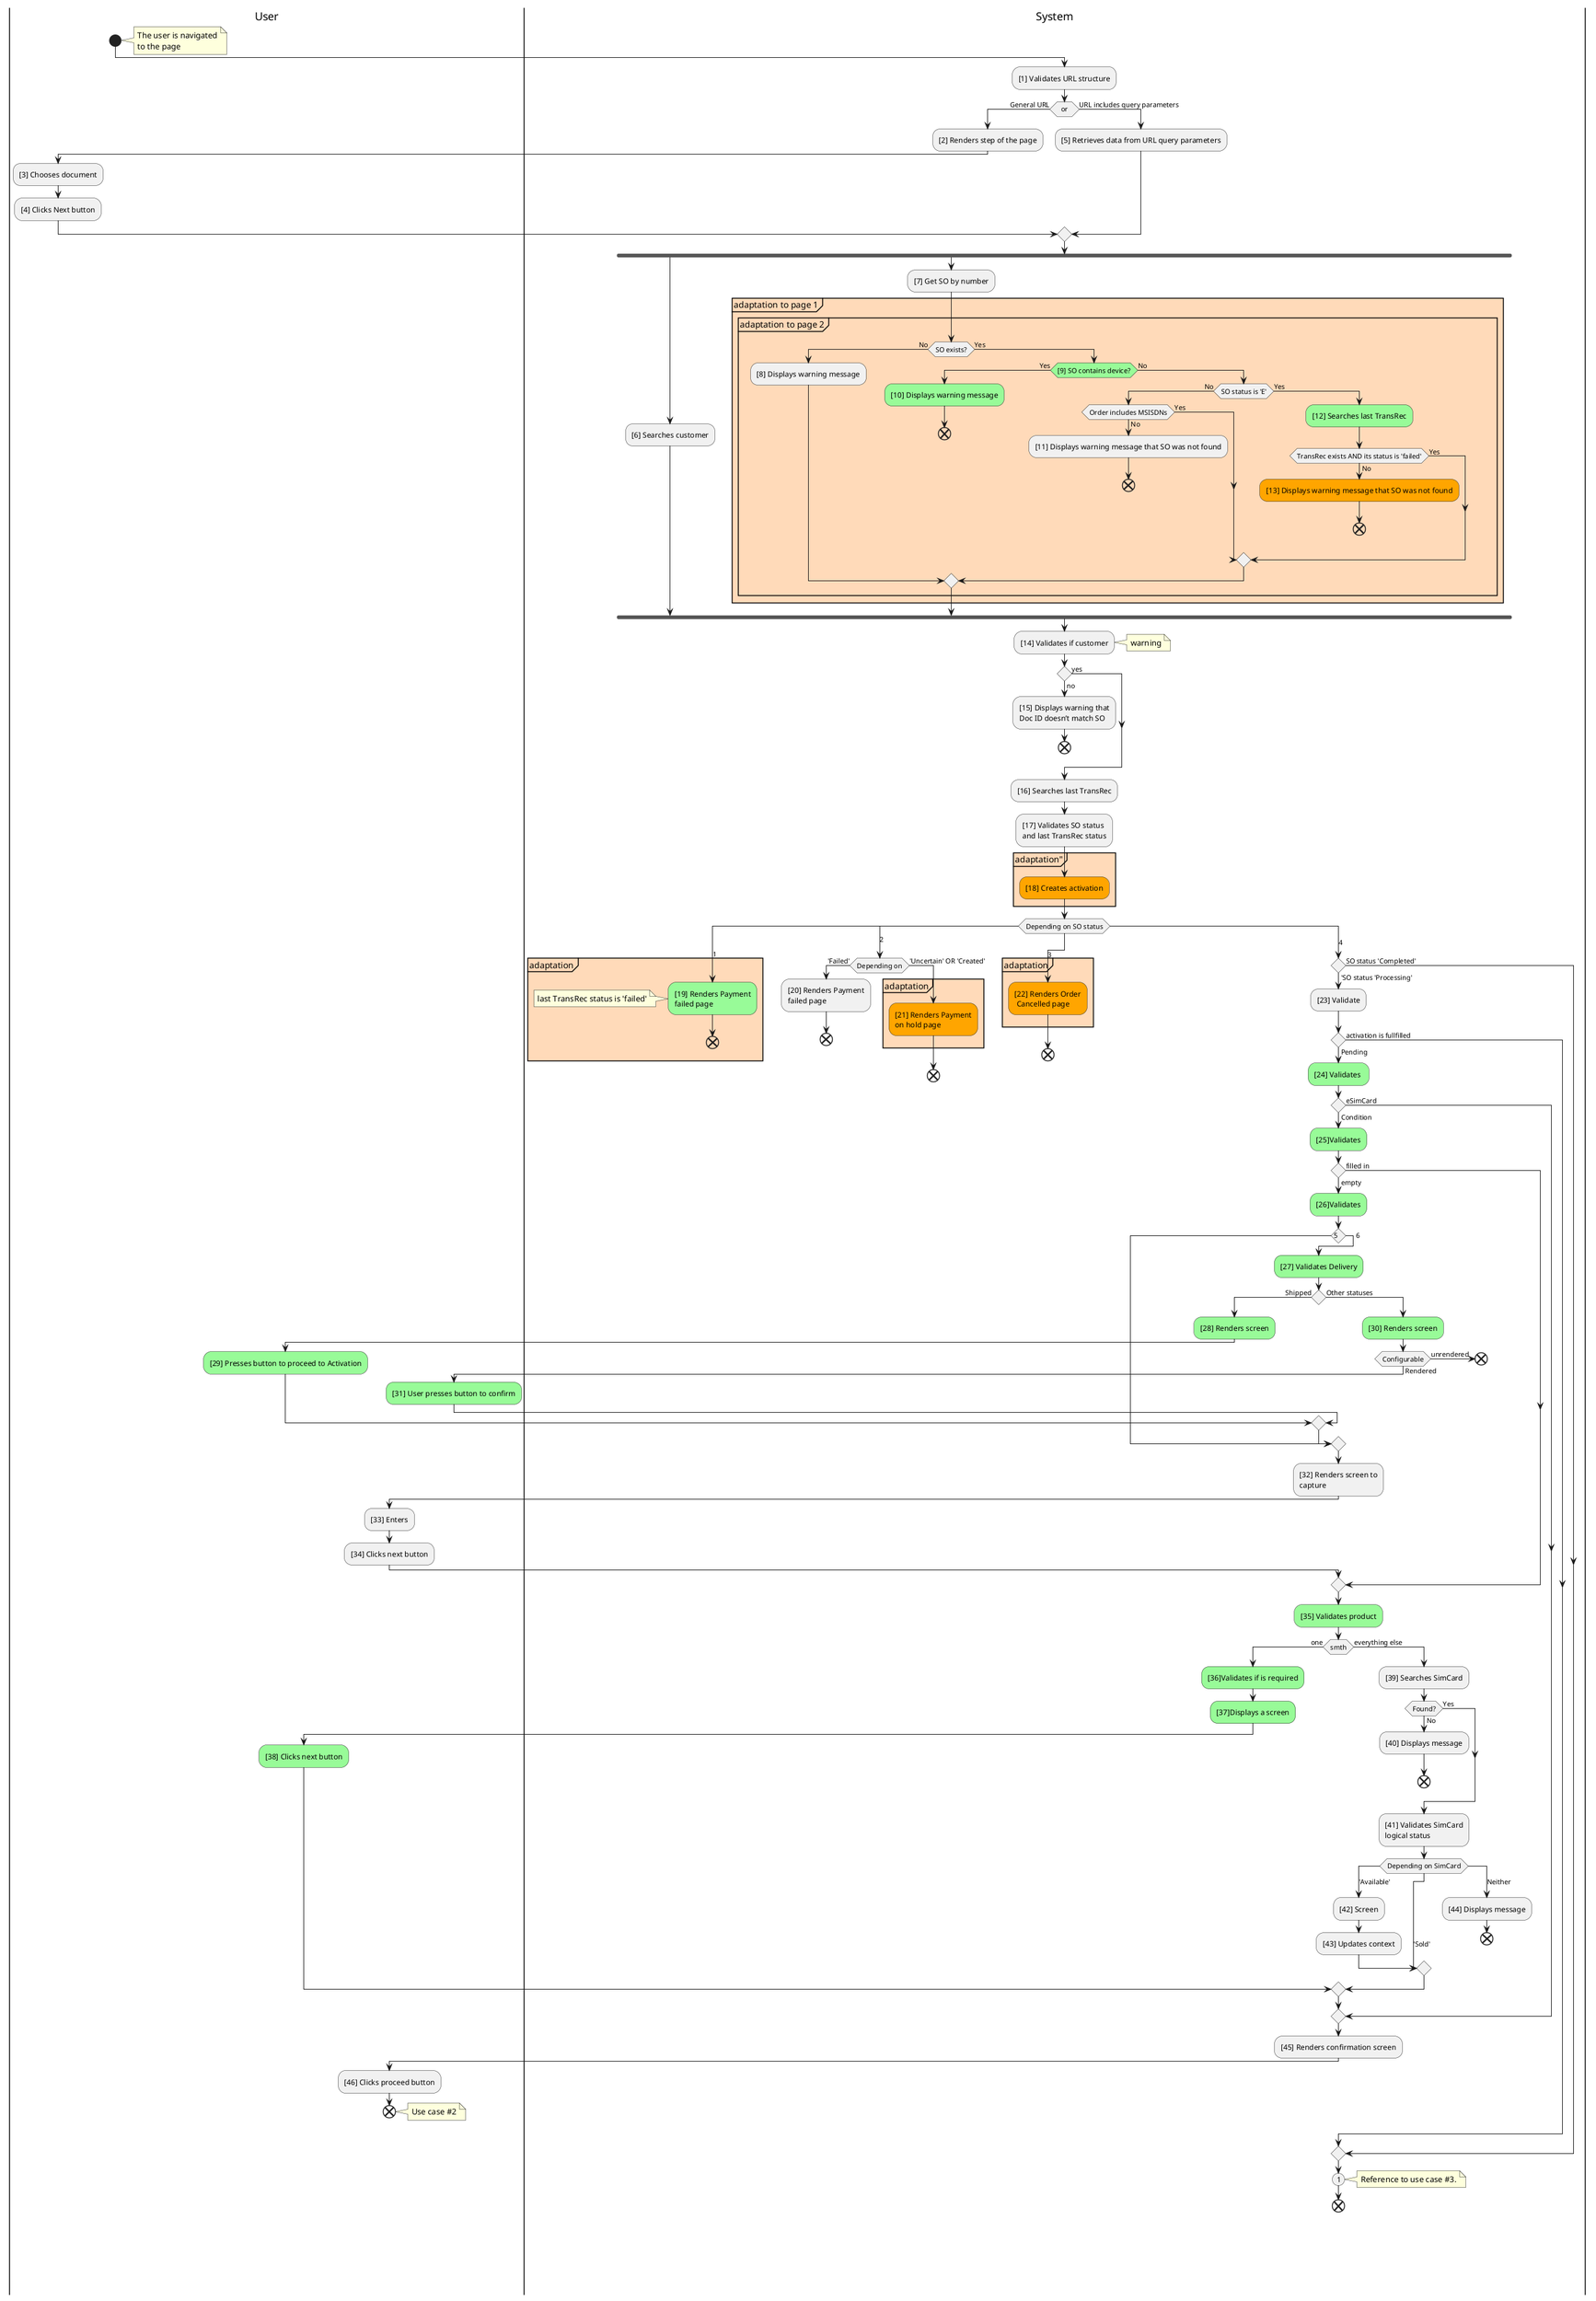 @startuml
|User|
start
note right
The user is navigated
to the page
end note

|System|
:[1] Validates URL structure;
if (or) is (General URL) then

:[2] Renders step of the page;

|User|

:[3] Chooses document;
:[4] Clicks Next button;
|System|
else (URL includes query parameters)
:[5] Retrieves data from URL query parameters;
endif



|System|

/'fork используется для распараллеливания активностей'/
fork
:[6] Searches customer;

forkagain
:[7] Get SO by number;
partition #peachpuff adaptation to page 1
partition #peachpuff adaptation to page 2
 if (SO exists?) then (No)
  :[8] Displays warning message;
 else (Yes)
  #palegreen:if ([9] SO contains device?) then (Yes)
   #palegreen:[10] Displays warning message;
   end
  else (No)
   if(SO status is 'E') then (No)
    if (Order includes MSISDNs) then (No)
     :[11] Displays warning message that SO was not found;
     end
    else (Yes)
    endif
   else (Yes)
    #palegreen:[12] Searches last TransRec;
    if (TransRec exists AND its status is 'failed') is (No) then
      #orange:[13] Displays warning message that SO was not found;
      end
    else (Yes)
    endif
   endif
  endif
 endif
}
}
endfork

:[14] Validates if customer;

note right
warning
end note
if () is (no) then
:[15] Displays warning that
Doc ID doesn’t match SO;
end
else (yes)
endif


:[16] Searches last TransRec;
:[17] Validates SO status
and last TransRec status;

partition #peachpuff adaptation" {
#orange:[18] Creates activation;
}
switch (Depending on SO status)
case (1)
partition #peachpuff adaptation {
#palegreen:[19] Renders Payment
failed page;
note left
last TransRec status is 'failed'
end note
end
}
case (2)
if (Depending on) is ('Failed') then
:[20] Renders Payment
failed page;
end
else ('Uncertain' OR 'Created')
partition #peachpuff adaptation {
#orange:[21] Renders Payment
on hold page;
}
end
endif
case (3)
partition #peachpuff adaptation {
#orange:[22] Renders Order
 Cancelled page;
}
end


case (4)

If () is ('SO status 'Processing') then
:[23] Validate;

If () is (Pending) then
#palegreen :[24] Validates ;
 If () is (Condition) then
 #palegreen :[25]Validates;
  If () is (empty) then
  #palegreen :[26]Validates;
switch ()
case (5)
case (6)

#palegreen :[27] Validates Delivery;
If () is (Shipped) then
#palegreen :[28] Renders screen;
|User|
#palegreen :[29] Presses button to proceed to Activation;
|System|
else (Other statuses)
#palegreen :[30] Renders screen;
If (Configurable) then (Rendered)
|User|
#palegreen :[31] User presses button to confirm;
|System|
else (unrendered)
end
endif

endif
endswitch
:[32] Renders screen to
capture;
|User|
:[33] Enters;
:[34] Clicks next button;
else (filled in)
endif

|System|
#palegreen:[35] Validates product;
if (smth) is (one) then
#palegreen:[36]Validates if is required;
#palegreen:[37]Displays a screen;
|User|
#palegreen:[38] Clicks next button;
|System|
else (everything else)
:[39] Searches SimCard;

If (Found?) is (Yes) then
else (No)
:[40] Displays message;
end
endif

:[41] Validates SimCard
logical status;
switch (Depending on SimCard)
case ('Available')
:[42] Screen;

:[43] Updates context;
case ('Sold')
case (Neither)
:[44] Displays message;
end
endswitch

endif
else (eSimCard)
endif
:[45] Renders confirmation screen;
|User|
:[46] Clicks proceed button;
end
note right
Use case #2
end note

|System|

else (activation is fullfilled)
endif

else (SO status 'Completed')
endif

(1)
note right
Reference to use case #3.
end note

end
@enduml
